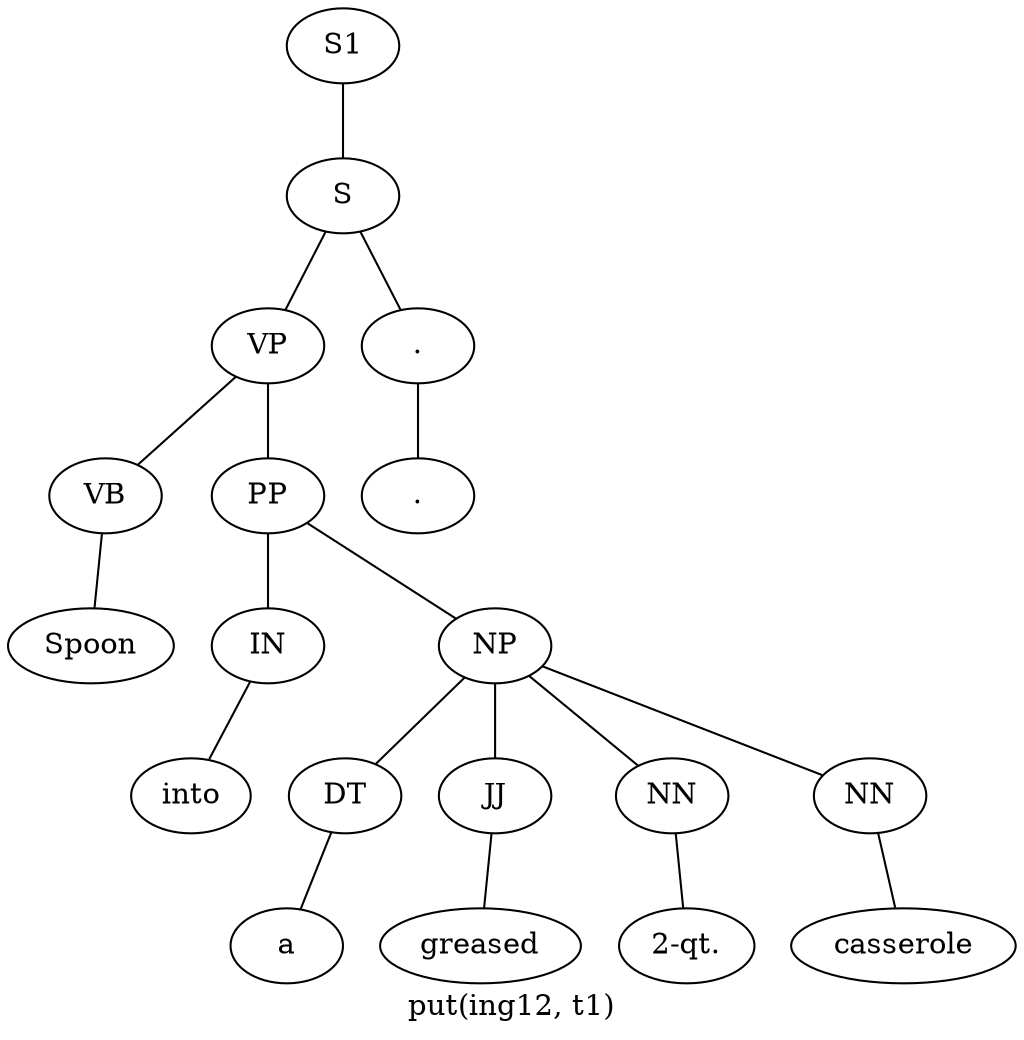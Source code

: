 graph SyntaxGraph {
	label = "put(ing12, t1)";
	Node0 [label="S1"];
	Node1 [label="S"];
	Node2 [label="VP"];
	Node3 [label="VB"];
	Node4 [label="Spoon"];
	Node5 [label="PP"];
	Node6 [label="IN"];
	Node7 [label="into"];
	Node8 [label="NP"];
	Node9 [label="DT"];
	Node10 [label="a"];
	Node11 [label="JJ"];
	Node12 [label="greased"];
	Node13 [label="NN"];
	Node14 [label="2-qt."];
	Node15 [label="NN"];
	Node16 [label="casserole"];
	Node17 [label="."];
	Node18 [label="."];

	Node0 -- Node1;
	Node1 -- Node2;
	Node1 -- Node17;
	Node2 -- Node3;
	Node2 -- Node5;
	Node3 -- Node4;
	Node5 -- Node6;
	Node5 -- Node8;
	Node6 -- Node7;
	Node8 -- Node9;
	Node8 -- Node11;
	Node8 -- Node13;
	Node8 -- Node15;
	Node9 -- Node10;
	Node11 -- Node12;
	Node13 -- Node14;
	Node15 -- Node16;
	Node17 -- Node18;
}
